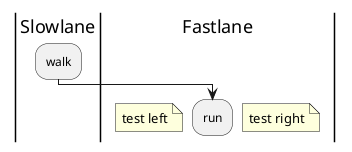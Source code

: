 {
  "sha1": "myurioo25i2dysruzubu5fgjzlat4p3",
  "insertion": {
    "when": "2024-06-03T18:59:35.910Z",
    "user": "plantuml@gmail.com"
  }
}
@startuml
|Slowlane|
:walk;

|Fastlane|
:run;
  note right
    test right
  end note

  note left
    test left
  end note
@enduml
